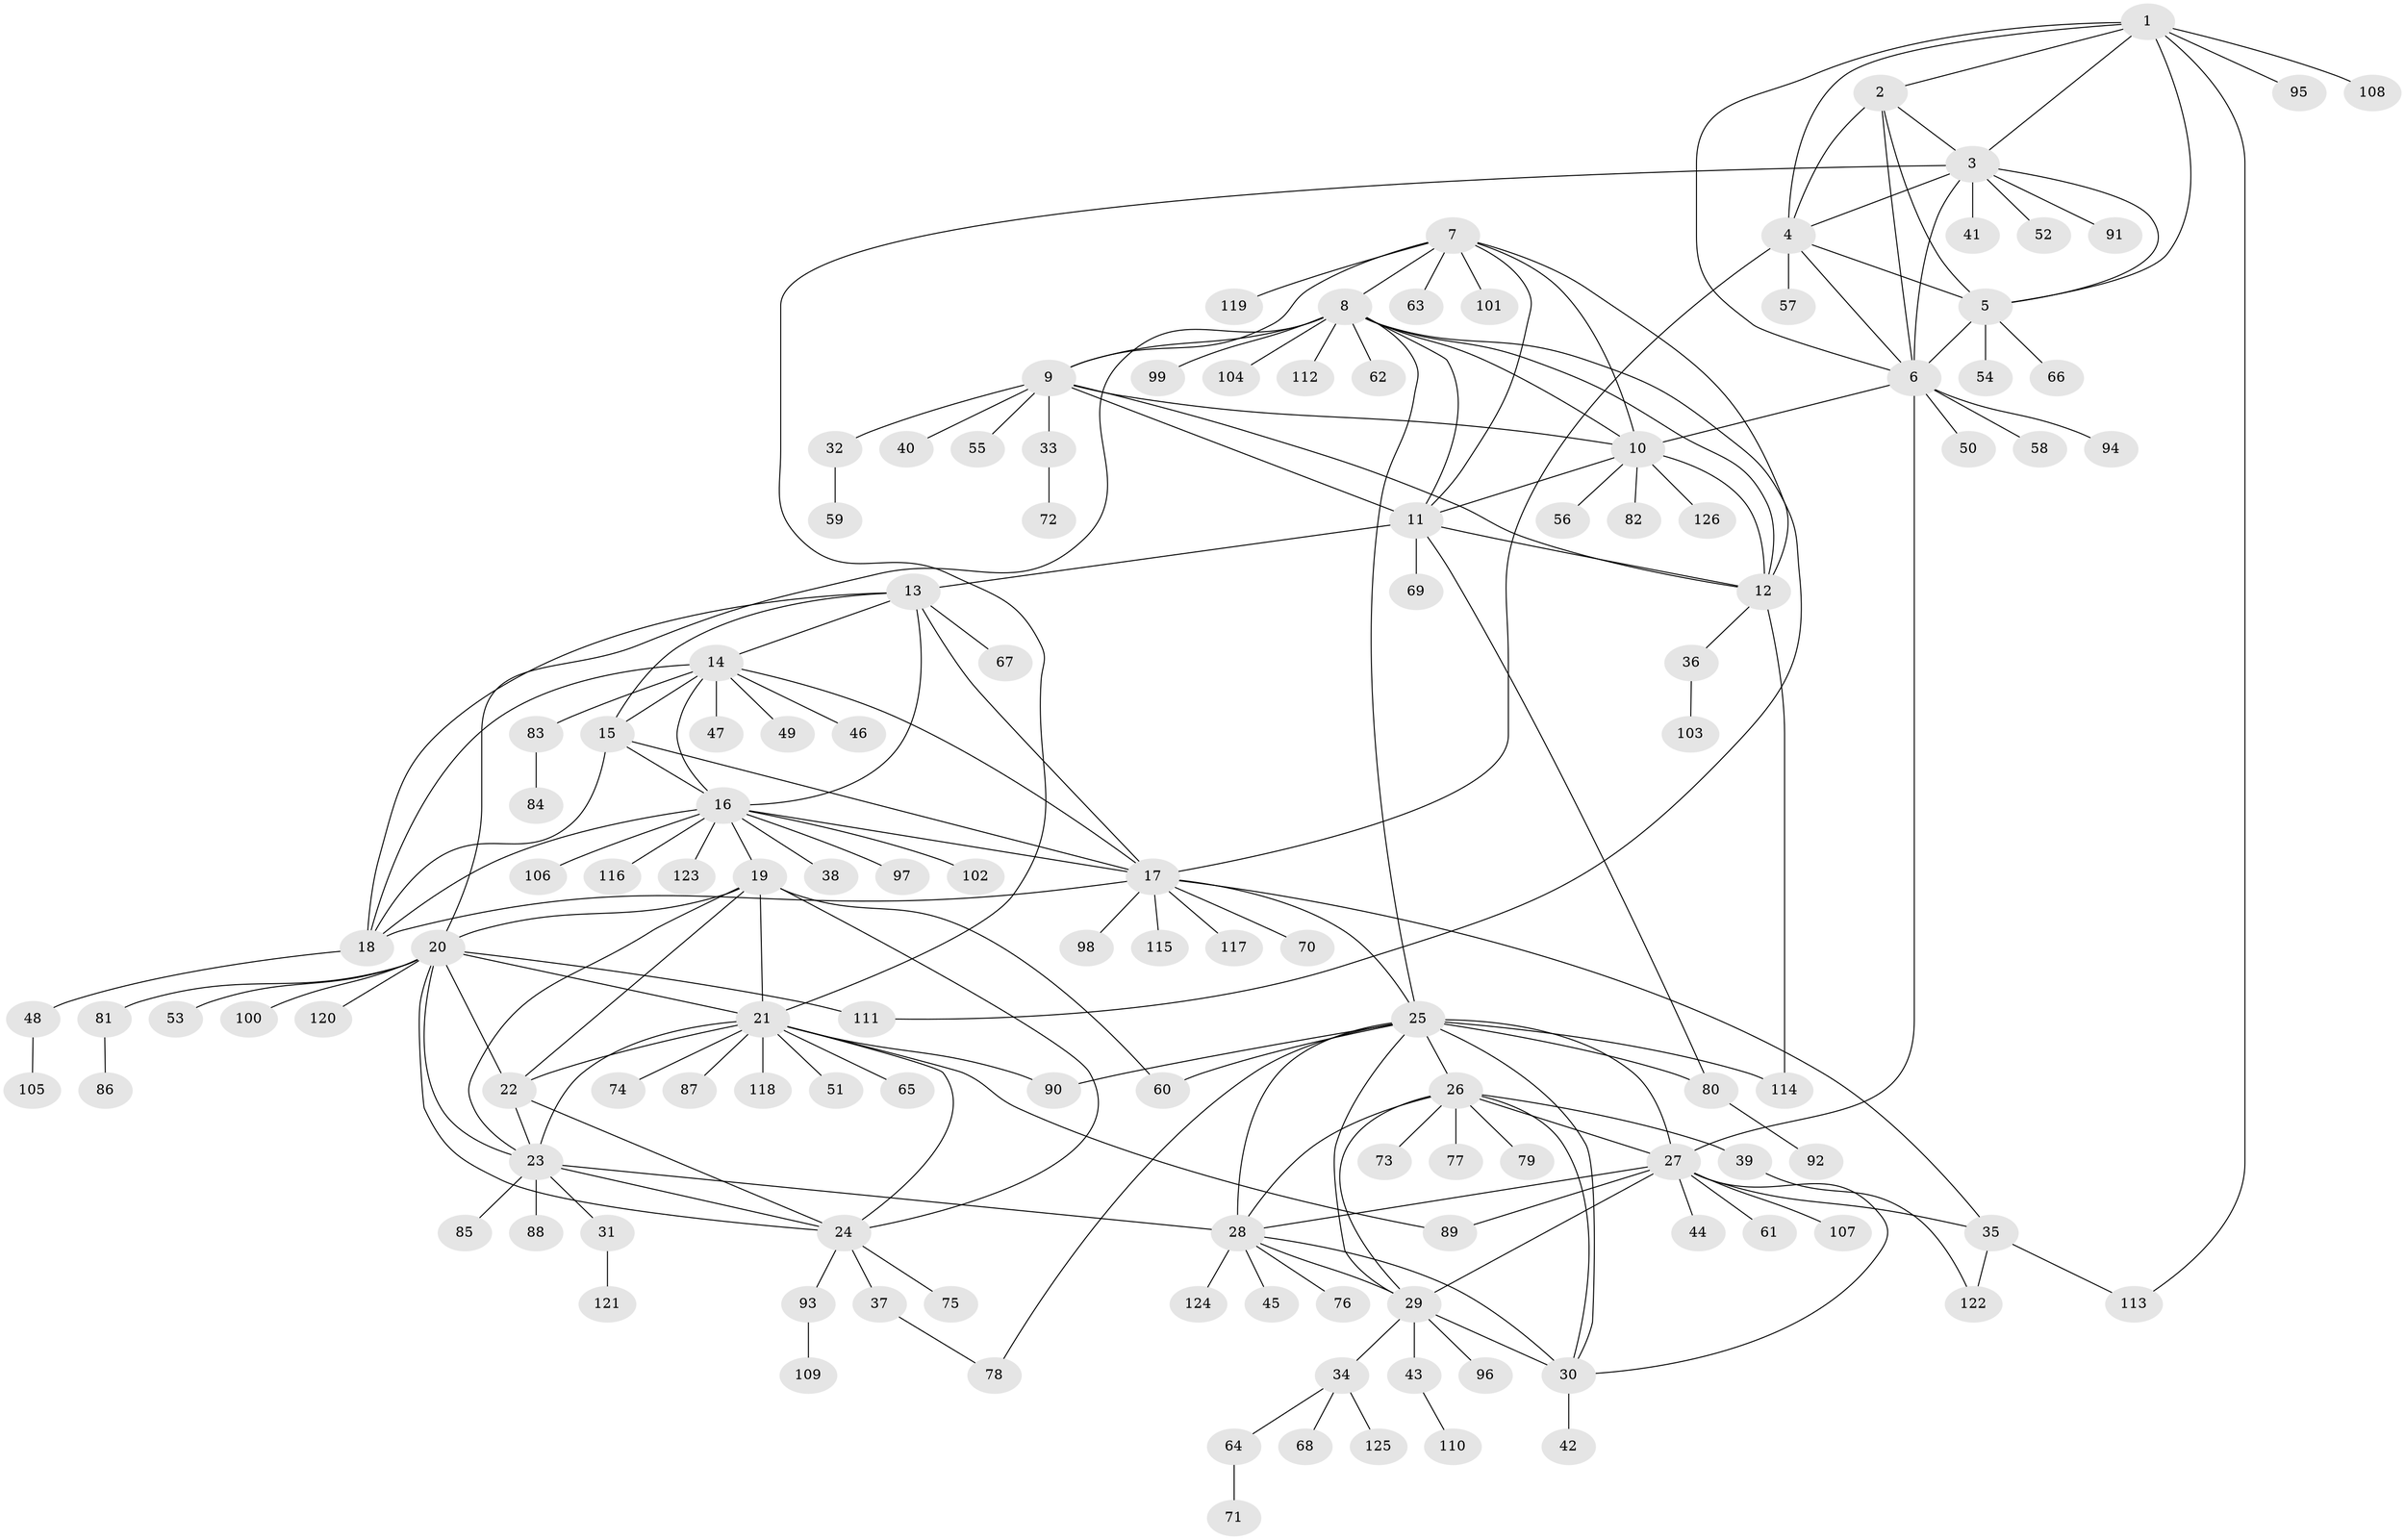 // coarse degree distribution, {2: 0.06, 1: 0.8, 7: 0.04, 6: 0.02, 8: 0.04, 9: 0.02, 19: 0.02}
// Generated by graph-tools (version 1.1) at 2025/57/03/04/25 21:57:21]
// undirected, 126 vertices, 191 edges
graph export_dot {
graph [start="1"]
  node [color=gray90,style=filled];
  1;
  2;
  3;
  4;
  5;
  6;
  7;
  8;
  9;
  10;
  11;
  12;
  13;
  14;
  15;
  16;
  17;
  18;
  19;
  20;
  21;
  22;
  23;
  24;
  25;
  26;
  27;
  28;
  29;
  30;
  31;
  32;
  33;
  34;
  35;
  36;
  37;
  38;
  39;
  40;
  41;
  42;
  43;
  44;
  45;
  46;
  47;
  48;
  49;
  50;
  51;
  52;
  53;
  54;
  55;
  56;
  57;
  58;
  59;
  60;
  61;
  62;
  63;
  64;
  65;
  66;
  67;
  68;
  69;
  70;
  71;
  72;
  73;
  74;
  75;
  76;
  77;
  78;
  79;
  80;
  81;
  82;
  83;
  84;
  85;
  86;
  87;
  88;
  89;
  90;
  91;
  92;
  93;
  94;
  95;
  96;
  97;
  98;
  99;
  100;
  101;
  102;
  103;
  104;
  105;
  106;
  107;
  108;
  109;
  110;
  111;
  112;
  113;
  114;
  115;
  116;
  117;
  118;
  119;
  120;
  121;
  122;
  123;
  124;
  125;
  126;
  1 -- 2;
  1 -- 3;
  1 -- 4;
  1 -- 5;
  1 -- 6;
  1 -- 95;
  1 -- 108;
  1 -- 113;
  2 -- 3;
  2 -- 4;
  2 -- 5;
  2 -- 6;
  3 -- 4;
  3 -- 5;
  3 -- 6;
  3 -- 21;
  3 -- 41;
  3 -- 52;
  3 -- 91;
  4 -- 5;
  4 -- 6;
  4 -- 17;
  4 -- 57;
  5 -- 6;
  5 -- 54;
  5 -- 66;
  6 -- 10;
  6 -- 27;
  6 -- 50;
  6 -- 58;
  6 -- 94;
  7 -- 8;
  7 -- 9;
  7 -- 10;
  7 -- 11;
  7 -- 12;
  7 -- 63;
  7 -- 101;
  7 -- 119;
  8 -- 9;
  8 -- 10;
  8 -- 11;
  8 -- 12;
  8 -- 20;
  8 -- 25;
  8 -- 62;
  8 -- 99;
  8 -- 104;
  8 -- 111;
  8 -- 112;
  9 -- 10;
  9 -- 11;
  9 -- 12;
  9 -- 32;
  9 -- 33;
  9 -- 40;
  9 -- 55;
  10 -- 11;
  10 -- 12;
  10 -- 56;
  10 -- 82;
  10 -- 126;
  11 -- 12;
  11 -- 13;
  11 -- 69;
  11 -- 80;
  12 -- 36;
  12 -- 114;
  13 -- 14;
  13 -- 15;
  13 -- 16;
  13 -- 17;
  13 -- 18;
  13 -- 67;
  14 -- 15;
  14 -- 16;
  14 -- 17;
  14 -- 18;
  14 -- 46;
  14 -- 47;
  14 -- 49;
  14 -- 83;
  15 -- 16;
  15 -- 17;
  15 -- 18;
  16 -- 17;
  16 -- 18;
  16 -- 19;
  16 -- 38;
  16 -- 97;
  16 -- 102;
  16 -- 106;
  16 -- 116;
  16 -- 123;
  17 -- 18;
  17 -- 25;
  17 -- 35;
  17 -- 70;
  17 -- 98;
  17 -- 115;
  17 -- 117;
  18 -- 48;
  19 -- 20;
  19 -- 21;
  19 -- 22;
  19 -- 23;
  19 -- 24;
  19 -- 60;
  20 -- 21;
  20 -- 22;
  20 -- 23;
  20 -- 24;
  20 -- 53;
  20 -- 81;
  20 -- 100;
  20 -- 111;
  20 -- 120;
  21 -- 22;
  21 -- 23;
  21 -- 24;
  21 -- 51;
  21 -- 65;
  21 -- 74;
  21 -- 87;
  21 -- 89;
  21 -- 90;
  21 -- 118;
  22 -- 23;
  22 -- 24;
  23 -- 24;
  23 -- 28;
  23 -- 31;
  23 -- 85;
  23 -- 88;
  24 -- 37;
  24 -- 75;
  24 -- 93;
  25 -- 26;
  25 -- 27;
  25 -- 28;
  25 -- 29;
  25 -- 30;
  25 -- 60;
  25 -- 78;
  25 -- 80;
  25 -- 90;
  25 -- 114;
  26 -- 27;
  26 -- 28;
  26 -- 29;
  26 -- 30;
  26 -- 39;
  26 -- 73;
  26 -- 77;
  26 -- 79;
  27 -- 28;
  27 -- 29;
  27 -- 30;
  27 -- 35;
  27 -- 44;
  27 -- 61;
  27 -- 89;
  27 -- 107;
  28 -- 29;
  28 -- 30;
  28 -- 45;
  28 -- 76;
  28 -- 124;
  29 -- 30;
  29 -- 34;
  29 -- 43;
  29 -- 96;
  30 -- 42;
  31 -- 121;
  32 -- 59;
  33 -- 72;
  34 -- 64;
  34 -- 68;
  34 -- 125;
  35 -- 113;
  35 -- 122;
  36 -- 103;
  37 -- 78;
  39 -- 122;
  43 -- 110;
  48 -- 105;
  64 -- 71;
  80 -- 92;
  81 -- 86;
  83 -- 84;
  93 -- 109;
}

